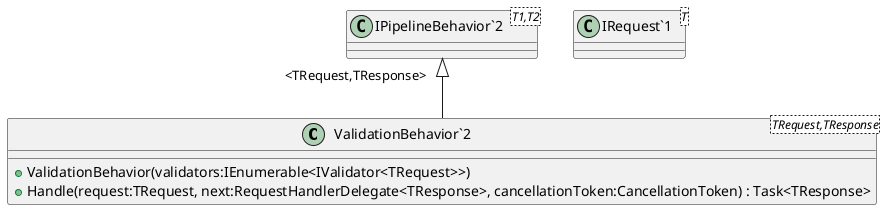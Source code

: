 @startuml
class "ValidationBehavior`2"<TRequest,TResponse> {
    + ValidationBehavior(validators:IEnumerable<IValidator<TRequest>>)
    + Handle(request:TRequest, next:RequestHandlerDelegate<TResponse>, cancellationToken:CancellationToken) : Task<TResponse>
}
class "IPipelineBehavior`2"<T1,T2> {
}
class "IRequest`1"<T> {
}
"IPipelineBehavior`2" "<TRequest,TResponse>" <|-- "ValidationBehavior`2"
@enduml
